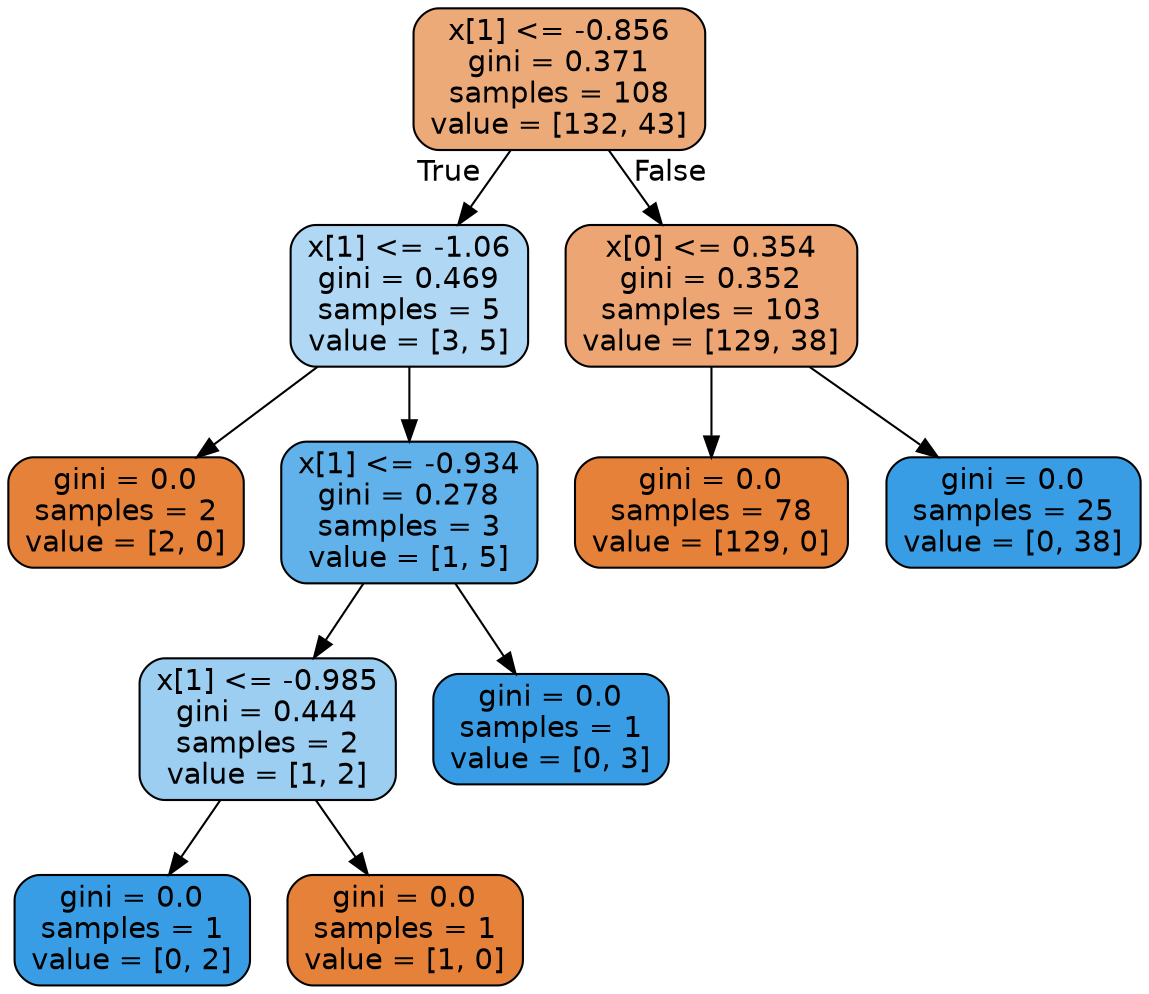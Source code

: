 digraph Tree {
node [shape=box, style="filled, rounded", color="black", fontname="helvetica"] ;
edge [fontname="helvetica"] ;
0 [label="x[1] <= -0.856\ngini = 0.371\nsamples = 108\nvalue = [132, 43]", fillcolor="#edaa79"] ;
1 [label="x[1] <= -1.06\ngini = 0.469\nsamples = 5\nvalue = [3, 5]", fillcolor="#b0d8f5"] ;
0 -> 1 [labeldistance=2.5, labelangle=45, headlabel="True"] ;
2 [label="gini = 0.0\nsamples = 2\nvalue = [2, 0]", fillcolor="#e58139"] ;
1 -> 2 ;
3 [label="x[1] <= -0.934\ngini = 0.278\nsamples = 3\nvalue = [1, 5]", fillcolor="#61b1ea"] ;
1 -> 3 ;
4 [label="x[1] <= -0.985\ngini = 0.444\nsamples = 2\nvalue = [1, 2]", fillcolor="#9ccef2"] ;
3 -> 4 ;
5 [label="gini = 0.0\nsamples = 1\nvalue = [0, 2]", fillcolor="#399de5"] ;
4 -> 5 ;
6 [label="gini = 0.0\nsamples = 1\nvalue = [1, 0]", fillcolor="#e58139"] ;
4 -> 6 ;
7 [label="gini = 0.0\nsamples = 1\nvalue = [0, 3]", fillcolor="#399de5"] ;
3 -> 7 ;
8 [label="x[0] <= 0.354\ngini = 0.352\nsamples = 103\nvalue = [129, 38]", fillcolor="#eda673"] ;
0 -> 8 [labeldistance=2.5, labelangle=-45, headlabel="False"] ;
9 [label="gini = 0.0\nsamples = 78\nvalue = [129, 0]", fillcolor="#e58139"] ;
8 -> 9 ;
10 [label="gini = 0.0\nsamples = 25\nvalue = [0, 38]", fillcolor="#399de5"] ;
8 -> 10 ;
}